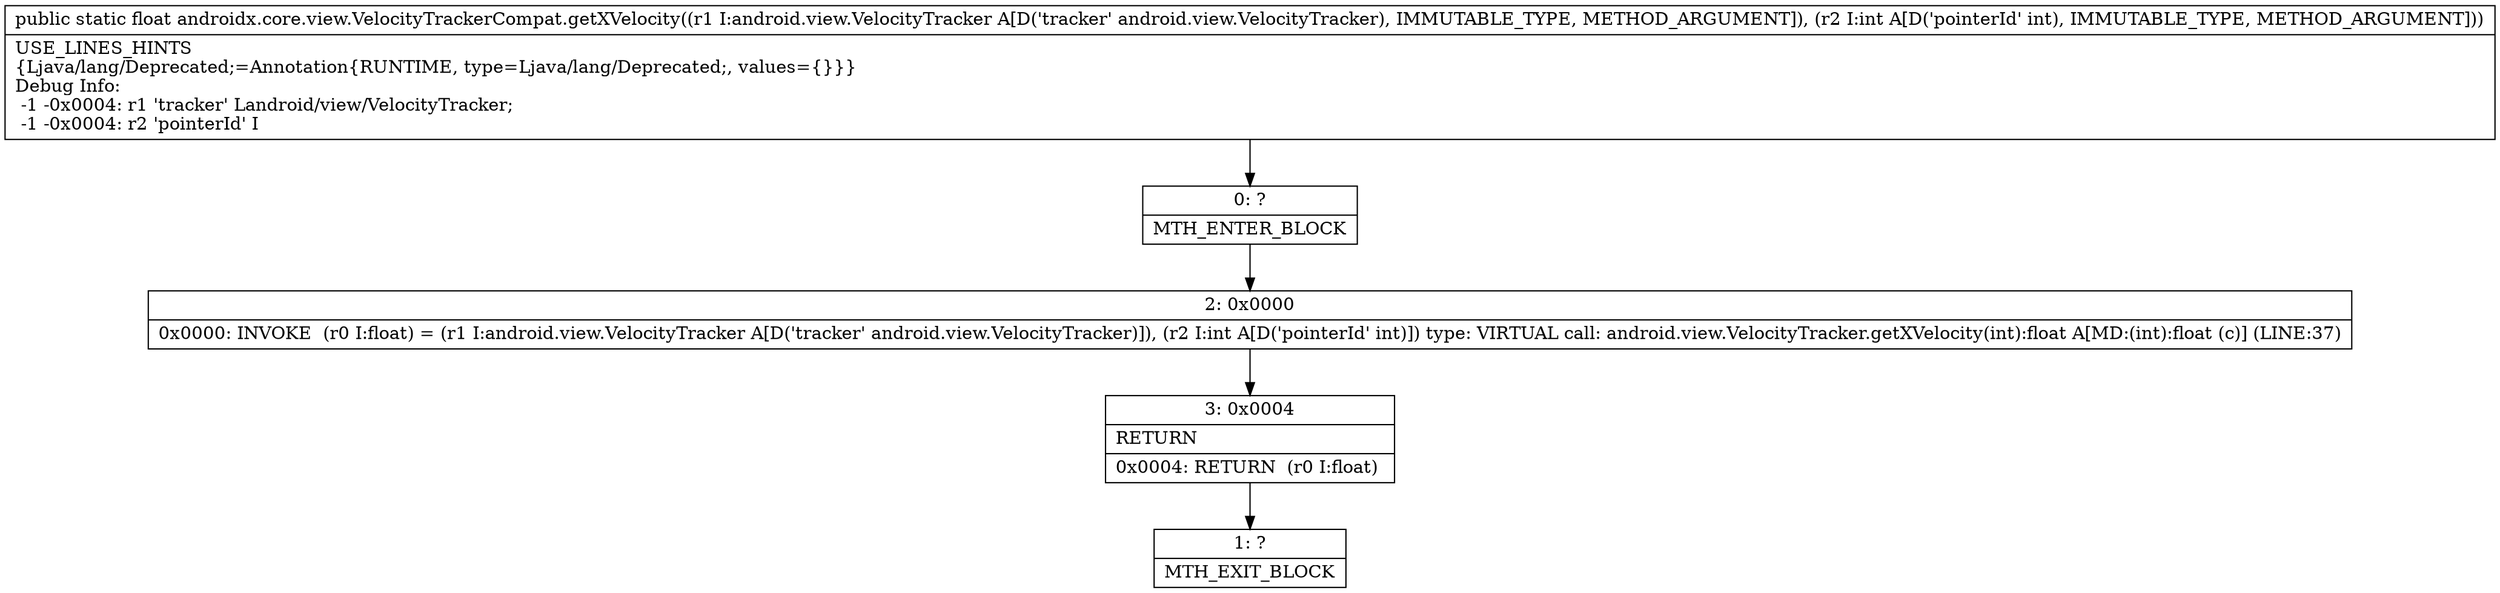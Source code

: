 digraph "CFG forandroidx.core.view.VelocityTrackerCompat.getXVelocity(Landroid\/view\/VelocityTracker;I)F" {
Node_0 [shape=record,label="{0\:\ ?|MTH_ENTER_BLOCK\l}"];
Node_2 [shape=record,label="{2\:\ 0x0000|0x0000: INVOKE  (r0 I:float) = (r1 I:android.view.VelocityTracker A[D('tracker' android.view.VelocityTracker)]), (r2 I:int A[D('pointerId' int)]) type: VIRTUAL call: android.view.VelocityTracker.getXVelocity(int):float A[MD:(int):float (c)] (LINE:37)\l}"];
Node_3 [shape=record,label="{3\:\ 0x0004|RETURN\l|0x0004: RETURN  (r0 I:float) \l}"];
Node_1 [shape=record,label="{1\:\ ?|MTH_EXIT_BLOCK\l}"];
MethodNode[shape=record,label="{public static float androidx.core.view.VelocityTrackerCompat.getXVelocity((r1 I:android.view.VelocityTracker A[D('tracker' android.view.VelocityTracker), IMMUTABLE_TYPE, METHOD_ARGUMENT]), (r2 I:int A[D('pointerId' int), IMMUTABLE_TYPE, METHOD_ARGUMENT]))  | USE_LINES_HINTS\l\{Ljava\/lang\/Deprecated;=Annotation\{RUNTIME, type=Ljava\/lang\/Deprecated;, values=\{\}\}\}\lDebug Info:\l  \-1 \-0x0004: r1 'tracker' Landroid\/view\/VelocityTracker;\l  \-1 \-0x0004: r2 'pointerId' I\l}"];
MethodNode -> Node_0;Node_0 -> Node_2;
Node_2 -> Node_3;
Node_3 -> Node_1;
}

